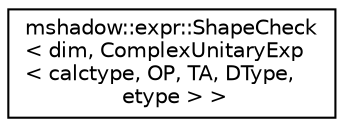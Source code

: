 digraph "Graphical Class Hierarchy"
{
 // LATEX_PDF_SIZE
  edge [fontname="Helvetica",fontsize="10",labelfontname="Helvetica",labelfontsize="10"];
  node [fontname="Helvetica",fontsize="10",shape=record];
  rankdir="LR";
  Node0 [label="mshadow::expr::ShapeCheck\l\< dim, ComplexUnitaryExp\l\< calctype, OP, TA, DType,\l etype \> \>",height=0.2,width=0.4,color="black", fillcolor="white", style="filled",URL="$structmshadow_1_1expr_1_1ShapeCheck_3_01dim_00_01ComplexUnitaryExp_3_01calctype_00_01OP_00_01TA_00_01DType_00_01etype_01_4_01_4.html",tooltip=" "];
}
